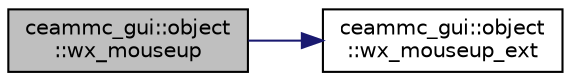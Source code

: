 digraph "ceammc_gui::object::wx_mouseup"
{
  edge [fontname="Helvetica",fontsize="10",labelfontname="Helvetica",labelfontsize="10"];
  node [fontname="Helvetica",fontsize="10",shape=record];
  rankdir="LR";
  Node1 [label="ceammc_gui::object\l::wx_mouseup",height=0.2,width=0.4,color="black", fillcolor="grey75", style="filled" fontcolor="black"];
  Node1 -> Node2 [color="midnightblue",fontsize="10",style="solid",fontname="Helvetica"];
  Node2 [label="ceammc_gui::object\l::wx_mouseup_ext",height=0.2,width=0.4,color="black", fillcolor="white", style="filled",URL="$classceammc__gui_1_1object.html#a40db24e2e2ce93397245ffecd80c6fee",tooltip="&quot;extension&quot;: mouse up event "];
}
